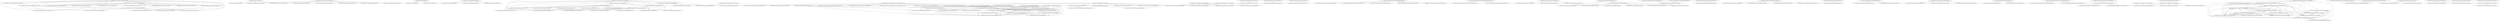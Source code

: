 digraph "ddg/ddg"
{
	"org.apache.commons.math3.geometry.euclidean.threed.Vector3D#95" -> "org.apache.commons.math3.geometry.euclidean.threed.Vector3D#286";
	"org.apache.commons.math3.geometry.euclidean.threed.Vector3D#95" -> "org.apache.commons.math3.geometry.euclidean.threed.Vector3D#249";
	"org.apache.commons.math3.geometry.euclidean.threed.Vector3D#95" -> "org.apache.commons.math3.geometry.euclidean.threed.Vector3D#137";
	"org.apache.commons.math3.geometry.euclidean.threed.Vector3D#95" -> "org.apache.commons.math3.geometry.euclidean.threed.Vector3D#453";
	"org.apache.commons.math3.geometry.euclidean.threed.Vector3D#95" -> "org.apache.commons.math3.geometry.euclidean.threed.Vector3D#151";
	"org.apache.commons.math3.geometry.euclidean.threed.Line#74" -> "org.apache.commons.math3.geometry.euclidean.threed.Line#163";
	"org.apache.commons.math3.geometry.euclidean.threed.Vector3D#151" -> "org.apache.commons.math3.geometry.euclidean.threed.Vector3D#286";
	"org.apache.commons.math3.geometry.euclidean.threed.Vector3D#137" -> "org.apache.commons.math3.geometry.euclidean.threed.Vector3D#453";
	"org.apache.commons.math3.geometry.euclidean.threed.Vector3D#137" -> "org.apache.commons.math3.geometry.euclidean.threed.Vector3D#151";
	"org.apache.commons.math3.geometry.euclidean.threed.Vector3D#151" -> "org.apache.commons.math3.geometry.euclidean.threed.Vector3D#243";
	"org.apache.commons.math3.geometry.euclidean.threed.Line#74" -> "org.apache.commons.math3.geometry.euclidean.threed.Line#95";
	"org.apache.commons.math3.geometry.euclidean.threed.Vector3D#137" -> "org.apache.commons.math3.geometry.euclidean.threed.Vector3D#243";
	"org.apache.commons.math3.geometry.euclidean.threed.Vector3D#137" -> "org.apache.commons.math3.geometry.euclidean.threed.Vector3D#321";
	"org.apache.commons.math3.geometry.euclidean.threed.Vector3D#137" -> "org.apache.commons.math3.geometry.euclidean.threed.Vector3D#462";
	"org.apache.commons.math3.geometry.euclidean.threed.Vector3D#95" -> "org.apache.commons.math3.geometry.euclidean.threed.Vector3D#462";
	"org.apache.commons.math3.util.FastMath#97" -> "org.apache.commons.math3.util.FastMath#1717";
	"org.apache.commons.math3.geometry.euclidean.threed.Vector3D#95" -> "org.apache.commons.math3.geometry.euclidean.threed.Vector3D#275";
	"org.apache.commons.math3.geometry.euclidean.threed.Vector3D#151" -> "org.apache.commons.math3.geometry.euclidean.threed.Vector3D#275";
	"org.apache.commons.math3.util.FastMath$CodyWaite#3808" -> "org.apache.commons.math3.util.FastMath$CodyWaite#3850";
	"org.apache.commons.math3.util.FastMath$CodyWaite#3808" -> "org.apache.commons.math3.util.FastMath$CodyWaite#3856";
	"org.apache.commons.math3.util.FastMath$CodyWaite#3808" -> "org.apache.commons.math3.util.FastMath$CodyWaite#3862";
	"org.apache.commons.math3.geometry.euclidean.threed.Line#74" -> "org.apache.commons.math3.geometry.euclidean.threed.Line#174";
	"org.apache.commons.math3.geometry.euclidean.threed.Vector3D#95" -> "org.apache.commons.math3.geometry.euclidean.threed.Vector3D#243";
	"org.apache.commons.math3.util.Precision#70" -> "org.apache.commons.math3.geometry.euclidean.threed.Line#174";
	"org.apache.commons.math3.geometry.euclidean.threed.Line#74" -> "org.apache.commons.math3.geometry.euclidean.threed.Line#194";
	"org.apache.commons.math3.util.Precision#70" -> "org.apache.commons.math3.geometry.euclidean.threed.Line#194";
	"org.apache.commons.math3.geometry.euclidean.threed.Vector3D#95" -> "org.apache.commons.math3.geometry.euclidean.threed.Vector3D#479";
	"org.apache.commons.math3.geometry.euclidean.threed.Vector3D#151" -> "org.apache.commons.math3.geometry.euclidean.threed.Vector3D#479";
	"org.apache.commons.math3.geometry.euclidean.threed.Vector3D#137" -> "org.apache.commons.math3.geometry.euclidean.threed.Vector3D#374";
	"org.apache.commons.math3.geometry.euclidean.threed.Line#74" -> "org.apache.commons.math3.geometry.euclidean.threed.Line#87";
	"org.apache.commons.math3.geometry.euclidean.threed.Vector3D#137" -> "org.apache.commons.math3.geometry.euclidean.threed.Vector3D#286";
	"org.apache.commons.math3.geometry.euclidean.threed.Vector3D#151" -> "org.apache.commons.math3.geometry.euclidean.threed.Vector3D#453";
	"org.apache.commons.math3.geometry.euclidean.threed.Vector3D#95" -> "org.apache.commons.math3.geometry.euclidean.threed.Vector3D#222";
	"org.apache.commons.math3.geometry.euclidean.threed.Vector3D#137" -> "org.apache.commons.math3.geometry.euclidean.threed.Vector3D#222";
	"org.apache.commons.math3.geometry.euclidean.threed.Line#74" -> "org.apache.commons.math3.geometry.euclidean.threed.Line#146";
	"org.apache.commons.math3.util.Precision#70" -> "org.apache.commons.math3.util.FastMath#365";
	"org.apache.commons.math3.util.FastMath#97" -> "org.apache.commons.math3.util.FastMath#2433";
	"org.apache.commons.math3.geometry.euclidean.threed.Plane#139" -> "org.apache.commons.math3.geometry.euclidean.threed.Plane#66";
	"org.apache.commons.math3.geometry.euclidean.threed.Plane#66" -> "org.apache.commons.math3.geometry.euclidean.threed.Plane#149";
	"org.apache.commons.math3.geometry.euclidean.threed.Plane#139" -> "org.apache.commons.math3.geometry.euclidean.threed.Plane#149";
	"org.apache.commons.math3.geometry.euclidean.threed.Plane#139" -> "org.apache.commons.math3.geometry.euclidean.threed.Plane#324";
	"org.apache.commons.math3.geometry.euclidean.threed.Plane#55" -> "org.apache.commons.math3.geometry.euclidean.threed.Plane#149";
	"org.apache.commons.math3.geometry.euclidean.threed.Plane#139" -> "org.apache.commons.math3.geometry.euclidean.threed.Plane#341";
	"org.apache.commons.math3.geometry.euclidean.threed.Vector3D#137" -> "org.apache.commons.math3.geometry.euclidean.threed.Vector3D#198";
	"org.apache.commons.math3.geometry.euclidean.threed.Vector3D#137" -> "org.apache.commons.math3.geometry.euclidean.threed.Vector3D#206";
	"org.apache.commons.math3.geometry.euclidean.threed.Vector3D#137" -> "org.apache.commons.math3.geometry.euclidean.threed.Vector3D#214";
	"org.apache.commons.math3.geometry.euclidean.threed.Plane#66" -> "org.apache.commons.math3.geometry.euclidean.threed.Plane#341";
	"org.apache.commons.math3.geometry.euclidean.threed.Plane#55" -> "org.apache.commons.math3.geometry.euclidean.threed.Plane#341";
	"org.apache.commons.math3.geometry.euclidean.threed.Vector3D#95" -> "org.apache.commons.math3.geometry.euclidean.threed.Vector3D#198";
	"org.apache.commons.math3.geometry.euclidean.threed.Vector3D#95" -> "org.apache.commons.math3.geometry.euclidean.threed.Vector3D#206";
	"org.apache.commons.math3.geometry.euclidean.threed.Vector3D#95" -> "org.apache.commons.math3.geometry.euclidean.threed.Vector3D#214";
	"org.apache.commons.math3.geometry.euclidean.threed.Plane#149" -> "org.apache.commons.math3.geometry.euclidean.threed.Plane#161";
	"org.apache.commons.math3.geometry.euclidean.threed.Plane#139" -> "org.apache.commons.math3.geometry.euclidean.threed.Plane#420";
	"org.apache.commons.math3.geometry.euclidean.threed.Plane#66" -> "org.apache.commons.math3.geometry.euclidean.threed.Plane#420";
	"org.apache.commons.math3.geometry.euclidean.threed.Plane#139" -> "org.apache.commons.math3.geometry.euclidean.threed.Plane#308";
	"org.apache.commons.math3.geometry.euclidean.oned.Vector1D#36" -> "org.apache.commons.math3.geometry.euclidean.threed.Plane#308";
	"org.apache.commons.math3.geometry.euclidean.oned.Vector1D#65" -> "org.apache.commons.math3.geometry.euclidean.oned.Vector1D#128";
	"org.apache.commons.math3.geometry.euclidean.threed.Line#74" -> "org.apache.commons.math3.geometry.euclidean.threed.Line#121";
	"org.apache.commons.math3.geometry.euclidean.threed.Plane#66" -> "org.apache.commons.math3.geometry.euclidean.threed.Plane#308";
	"org.apache.commons.math3.geometry.euclidean.threed.Plane#139" -> "org.apache.commons.math3.geometry.euclidean.threed.Plane#173";
	"org.apache.commons.math3.geometry.euclidean.threed.Plane#149" -> "org.apache.commons.math3.geometry.euclidean.threed.Plane#273";
	"org.apache.commons.math3.geometry.euclidean.threed.Rotation#175" -> "org.apache.commons.math3.geometry.euclidean.threed.Rotation#821";
	"org.apache.commons.math3.geometry.euclidean.threed.Plane#139" -> "org.apache.commons.math3.geometry.euclidean.threed.Plane#273";
	"org.apache.commons.math3.geometry.euclidean.threed.Plane#139" -> "org.apache.commons.math3.geometry.euclidean.threed.Plane#260";
	"org.apache.commons.math3.geometry.euclidean.threed.Plane#66" -> "org.apache.commons.math3.geometry.euclidean.threed.Plane#260";
	"org.apache.commons.math3.geometry.euclidean.threed.Vector3D#137" -> "org.apache.commons.math3.geometry.euclidean.threed.Vector3D#275";
	"org.apache.commons.math3.geometry.euclidean.threed.Plane#149" -> "org.apache.commons.math3.geometry.euclidean.threed.Plane#185";
	"org.apache.commons.math3.geometry.euclidean.threed.Plane#149" -> "org.apache.commons.math3.geometry.euclidean.threed.Plane#197";
	"org.apache.commons.math3.geometry.euclidean.threed.Plane#149" -> "org.apache.commons.math3.geometry.euclidean.threed.Plane#292";
	"org.apache.commons.math3.geometry.euclidean.threed.Plane#139" -> "org.apache.commons.math3.geometry.euclidean.threed.Plane#292";
	"org.apache.commons.math3.geometry.euclidean.threed.Vector3D#41" -> "org.apache.commons.math3.geometry.euclidean.threed.PolyhedronsSet#112";
	"org.apache.commons.math3.geometry.partitioning.AbstractRegion#51" -> "org.apache.commons.math3.geometry.partitioning.AbstractRegion#280";
	"org.apache.commons.math3.geometry.partitioning.BSPTree#93" -> "org.apache.commons.math3.geometry.partitioning.BSPTree#150";
	"org.apache.commons.math3.geometry.partitioning.BSPTree#93" -> "org.apache.commons.math3.geometry.partitioning.BSPTree#292";
	"org.apache.commons.math3.geometry.partitioning.AbstractSubHyperplane#50" -> "org.apache.commons.math3.geometry.partitioning.AbstractSubHyperplane#155";
	"org.apache.commons.math3.geometry.partitioning.AbstractRegion#51" -> "org.apache.commons.math3.geometry.partitioning.AbstractRegion#227";
	"org.apache.commons.math3.geometry.partitioning.BSPTree#93" -> "org.apache.commons.math3.geometry.partitioning.BSPTree#194";
	"org.apache.commons.math3.geometry.partitioning.BSPTree#93" -> "org.apache.commons.math3.geometry.partitioning.BSPTree#235";
	"org.apache.commons.math3.geometry.partitioning.BSPTree#150" -> "org.apache.commons.math3.geometry.partitioning.BSPTree#202";
	"org.apache.commons.math3.geometry.partitioning.BSPTree#150" -> "org.apache.commons.math3.geometry.partitioning.BSPTree#210";
	"org.apache.commons.math3.geometry.partitioning.BSPTree#82" -> "org.apache.commons.math3.geometry.partitioning.BSPTree#150";
	"org.apache.commons.math3.geometry.partitioning.BSPTree#150" -> "org.apache.commons.math3.geometry.partitioning.BSPTree#292";
	"org.apache.commons.math3.geometry.partitioning.AbstractSubHyperplane#50" -> "org.apache.commons.math3.geometry.partitioning.AbstractSubHyperplane#72";
	"org.apache.commons.math3.geometry.euclidean.threed.Plane#66" -> "org.apache.commons.math3.geometry.euclidean.threed.Plane#408";
	"org.apache.commons.math3.geometry.euclidean.threed.Plane#139" -> "org.apache.commons.math3.geometry.euclidean.threed.Plane#429";
	"org.apache.commons.math3.geometry.partitioning.SubHyperplane$SplitSubHyperplane#104" -> "org.apache.commons.math3.geometry.partitioning.SubHyperplane$SplitSubHyperplane#120";
	"org.apache.commons.math3.geometry.euclidean.oned.Vector1D#36" -> "org.apache.commons.math3.geometry.euclidean.threed.SubPlane#99";
	"org.apache.commons.math3.geometry.euclidean.threed.Plane#149" -> "org.apache.commons.math3.geometry.euclidean.threed.Plane#227";
	"org.apache.commons.math3.geometry.euclidean.twod.Vector2D#68" -> "org.apache.commons.math3.geometry.euclidean.twod.Vector2D#150";
	"org.apache.commons.math3.geometry.euclidean.twod.Vector2D#68" -> "org.apache.commons.math3.geometry.euclidean.twod.Vector2D#158";
	"org.apache.commons.math3.geometry.partitioning.AbstractSubHyperplane#50" -> "org.apache.commons.math3.geometry.partitioning.AbstractSubHyperplane#83";
	"org.apache.commons.math3.geometry.partitioning.BSPTree#93" -> "org.apache.commons.math3.geometry.partitioning.BSPTree#489";
	"org.apache.commons.math3.geometry.partitioning.BSPTree#93" -> "org.apache.commons.math3.geometry.partitioning.BSPTree#181";
	"org.apache.commons.math3.geometry.partitioning.BSPTree#115" -> "org.apache.commons.math3.geometry.partitioning.BSPTree#202";
	"org.apache.commons.math3.geometry.partitioning.BSPTree#115" -> "org.apache.commons.math3.geometry.partitioning.BSPTree#210";
	"org.apache.commons.math3.geometry.euclidean.threed.Plane#66" -> "org.apache.commons.math3.geometry.euclidean.threed.Plane#91";
	"org.apache.commons.math3.geometry.euclidean.threed.Plane#149" -> "org.apache.commons.math3.geometry.euclidean.threed.Plane#91";
	"org.apache.commons.math3.geometry.euclidean.threed.Plane#139" -> "org.apache.commons.math3.geometry.euclidean.threed.Plane#91";
	"org.apache.commons.math3.geometry.euclidean.threed.Plane#91" -> "org.apache.commons.math3.geometry.euclidean.threed.Plane#324";
	"org.apache.commons.math3.geometry.euclidean.threed.Plane#91" -> "org.apache.commons.math3.geometry.euclidean.threed.Plane#341";
	"org.apache.commons.math3.geometry.euclidean.threed.Plane#91" -> "org.apache.commons.math3.geometry.euclidean.threed.Plane#227";
	"org.apache.commons.math3.geometry.euclidean.threed.Plane#91" -> "org.apache.commons.math3.geometry.euclidean.threed.Plane#173";
	"org.apache.commons.math3.geometry.partitioning.AbstractRegion#67" -> "org.apache.commons.math3.geometry.partitioning.AbstractRegion#280";
	"org.apache.commons.math3.geometry.partitioning.BSPTree#115" -> "org.apache.commons.math3.geometry.partitioning.BSPTree#489";
	"org.apache.commons.math3.geometry.partitioning.Side#27" -> "org.apache.commons.math3.geometry.partitioning.Side#24";
	"org.apache.commons.math3.geometry.partitioning.Side#27" -> "org.apache.commons.math3.geometry.partitioning.BSPTree$1#496";
	"org.apache.commons.math3.geometry.partitioning.BSPTreeVisitor$Order#58" -> "org.apache.commons.math3.geometry.partitioning.BSPTreeVisitor$Order#54";
	"org.apache.commons.math3.geometry.partitioning.BSPTreeVisitor$Order#58" -> "org.apache.commons.math3.geometry.partitioning.BSPTree$1#496";
	"org.apache.commons.math3.geometry.partitioning.BSPTree$1#496" -> "org.apache.commons.math3.geometry.partitioning.BSPTree#489";
	"org.apache.commons.math3.geometry.euclidean.twod.Line#129" -> "org.apache.commons.math3.geometry.euclidean.twod.Line#198";
	"org.apache.commons.math3.geometry.euclidean.twod.Line#129" -> "org.apache.commons.math3.geometry.euclidean.twod.Line#230";
	"org.apache.commons.math3.geometry.partitioning.Side#27" -> "org.apache.commons.math3.geometry.euclidean.twod.SubLine#155";
	"org.apache.commons.math3.geometry.partitioning.Side#27" -> "org.apache.commons.math3.geometry.partitioning.BSPTree#489";
	"org.apache.commons.math3.geometry.partitioning.AbstractSubHyperplane#50" -> "org.apache.commons.math3.geometry.partitioning.AbstractSubHyperplane#36";
	"org.apache.commons.math3.geometry.partitioning.BSPTree#115" -> "org.apache.commons.math3.geometry.partitioning.BSPTree#336";
	"org.apache.commons.math3.geometry.partitioning.BSPTree#93" -> "org.apache.commons.math3.geometry.partitioning.BSPTree#336";
	"org.apache.commons.math3.geometry.partitioning.BSPTree#489" -> "org.apache.commons.math3.geometry.partitioning.BSPTree#210";
	"org.apache.commons.math3.geometry.partitioning.BSPTree#115" -> "org.apache.commons.math3.geometry.partitioning.BSPTree#194";
	"org.apache.commons.math3.geometry.partitioning.AbstractRegion#67" -> "org.apache.commons.math3.geometry.partitioning.AbstractRegion#227";
	"org.apache.commons.math3.geometry.euclidean.threed.Plane#91" -> "org.apache.commons.math3.geometry.euclidean.threed.Plane#408";
	"org.apache.commons.math3.geometry.euclidean.threed.Plane#91" -> "org.apache.commons.math3.geometry.euclidean.threed.Plane#429";
	"org.apache.commons.math3.geometry.euclidean.twod.Line#129" -> "org.apache.commons.math3.geometry.euclidean.twod.Line#299";
	"org.apache.commons.math3.geometry.euclidean.twod.Line#129" -> "org.apache.commons.math3.geometry.euclidean.twod.Line#181";
	"org.apache.commons.math3.geometry.partitioning.AbstractRegion#51" -> "org.apache.commons.math3.geometry.partitioning.AbstractRegion#447";
	"org.apache.commons.math3.geometry.partitioning.AbstractRegion$Sides#564" -> "org.apache.commons.math3.geometry.partitioning.AbstractRegion$Sides#571";
	"org.apache.commons.math3.geometry.partitioning.AbstractRegion$Sides#577" -> "org.apache.commons.math3.geometry.partitioning.AbstractRegion$Sides#584";
	"org.apache.commons.math3.geometry.partitioning.Side#27" -> "org.apache.commons.math3.geometry.partitioning.AbstractRegion#447";
	"org.apache.commons.math3.geometry.euclidean.twod.Line#129" -> "org.apache.commons.math3.geometry.euclidean.twod.Line#111";
	"org.apache.commons.math3.geometry.partitioning.SubHyperplane$SplitSubHyperplane#104" -> "org.apache.commons.math3.geometry.partitioning.SubHyperplane$SplitSubHyperplane#113";
	"org.apache.commons.math3.geometry.euclidean.twod.Line#111" -> "org.apache.commons.math3.geometry.euclidean.twod.Line#198";
	"org.apache.commons.math3.geometry.euclidean.twod.Line#111" -> "org.apache.commons.math3.geometry.euclidean.twod.Line#299";
	"org.apache.commons.math3.geometry.euclidean.twod.Line#111" -> "org.apache.commons.math3.geometry.euclidean.twod.Line#181";
	"org.apache.commons.math3.geometry.partitioning.AbstractRegion#67" -> "org.apache.commons.math3.geometry.partitioning.AbstractRegion#447";
	"org.apache.commons.math3.geometry.partitioning.Side#27" -> "org.apache.commons.math3.geometry.partitioning.AbstractRegion$3#197";
	"org.apache.commons.math3.geometry.partitioning.AbstractRegion$3#197" -> "org.apache.commons.math3.geometry.partitioning.AbstractRegion#471";
	"org.apache.commons.math3.geometry.euclidean.oned.OrientedPoint#42" -> "org.apache.commons.math3.geometry.euclidean.oned.OrientedPoint#94";
	"org.apache.commons.math3.geometry.euclidean.oned.OrientedPoint#42" -> "org.apache.commons.math3.geometry.euclidean.oned.OrientedPoint#58";
	"org.apache.commons.math3.geometry.partitioning.Side#27" -> "org.apache.commons.math3.geometry.euclidean.oned.SubOrientedPoint#58";
	"org.apache.commons.math3.geometry.partitioning.Side#27" -> "org.apache.commons.math3.geometry.partitioning.AbstractRegion#471";
	"org.apache.commons.math3.geometry.partitioning.AbstractRegion$Sides#556" -> "org.apache.commons.math3.geometry.partitioning.AbstractRegion$Sides#571";
	"org.apache.commons.math3.geometry.partitioning.BSPTree#489" -> "org.apache.commons.math3.geometry.partitioning.BSPTree#336";
	"org.apache.commons.math3.geometry.partitioning.BSPTree#489" -> "org.apache.commons.math3.geometry.partitioning.BSPTree#194";
	"org.apache.commons.math3.geometry.partitioning.BSPTree#150" -> "org.apache.commons.math3.geometry.partitioning.BSPTree#194";
	"org.apache.commons.math3.geometry.partitioning.BSPTree#225" -> "org.apache.commons.math3.geometry.partitioning.BSPTree#235";
	"org.apache.commons.math3.geometry.partitioning.BSPTree#150" -> "org.apache.commons.math3.geometry.partitioning.BSPTree#242";
	"org.apache.commons.math3.geometry.partitioning.BSPTree$1#496" -> "org.apache.commons.math3.geometry.partitioning.BSPTree#242";
	"org.apache.commons.math3.geometry.partitioning.BSPTreeVisitor$Order#58" -> "org.apache.commons.math3.geometry.partitioning.AbstractRegion$BoundaryBuilder#297";
	"org.apache.commons.math3.geometry.partitioning.BSPTree#82" -> "org.apache.commons.math3.geometry.partitioning.BSPTree#242";
	"org.apache.commons.math3.geometry.partitioning.BSPTree#82" -> "org.apache.commons.math3.geometry.partitioning.BSPTree#194";
	"org.apache.commons.math3.geometry.partitioning.AbstractRegion$3#197" -> "org.apache.commons.math3.geometry.partitioning.AbstractRegion$BoundaryBuilder#364";
	"org.apache.commons.math3.geometry.partitioning.Side#27" -> "org.apache.commons.math3.geometry.euclidean.threed.SubPlane#56";
	"org.apache.commons.math3.geometry.euclidean.oned.Vector1D#36" -> "org.apache.commons.math3.geometry.euclidean.threed.SubPlane#56";
	"org.apache.commons.math3.geometry.partitioning.BSPTree#489" -> "org.apache.commons.math3.geometry.partitioning.BSPTree#202";
	"org.apache.commons.math3.geometry.partitioning.AbstractSubHyperplane#50" -> "org.apache.commons.math3.geometry.partitioning.AbstractSubHyperplane#36";
	"org.apache.commons.math3.geometry.partitioning.BSPTree#115" -> "org.apache.commons.math3.geometry.partitioning.BSPTree#385";
	"org.apache.commons.math3.geometry.partitioning.BSPTree#489" -> "org.apache.commons.math3.geometry.partitioning.BSPTree#181";
	"org.apache.commons.math3.geometry.partitioning.BSPTree#115" -> "org.apache.commons.math3.geometry.partitioning.BSPTree#181";
	"org.apache.commons.math3.geometry.partitioning.BSPTree#489" -> "org.apache.commons.math3.geometry.partitioning.BSPTree#385";
	"org.apache.commons.math3.geometry.partitioning.BSPTree#93" -> "org.apache.commons.math3.geometry.partitioning.BSPTree#385";
	"org.apache.commons.math3.geometry.partitioning.BSPTree#115" -> "org.apache.commons.math3.geometry.partitioning.BSPTree#567";
	"org.apache.commons.math3.geometry.partitioning.BSPTree#93" -> "org.apache.commons.math3.geometry.partitioning.BSPTree#614";
	"org.apache.commons.math3.geometry.partitioning.BSPTree#115" -> "org.apache.commons.math3.geometry.partitioning.BSPTree#614";
	"org.apache.commons.math3.geometry.partitioning.BSPTree#567" -> "org.apache.commons.math3.geometry.partitioning.BSPTree#336";
	"org.apache.commons.math3.geometry.partitioning.BSPTree#614" -> "org.apache.commons.math3.geometry.partitioning.BSPTree#336";
	"org.apache.commons.math3.geometry.partitioning.BSPTree#489" -> "org.apache.commons.math3.geometry.partitioning.BSPTree#567";
	"org.apache.commons.math3.geometry.euclidean.oned.OrientedPoint#42" -> "org.apache.commons.math3.geometry.euclidean.oned.OrientedPoint#87";
	"org.apache.commons.math3.geometry.partitioning.BSPTree#93" -> "org.apache.commons.math3.geometry.partitioning.BSPTree#628";
	"org.apache.commons.math3.geometry.partitioning.BSPTree#489" -> "org.apache.commons.math3.geometry.partitioning.BSPTree#628";
	"org.apache.commons.math3.geometry.partitioning.BSPTree#115" -> "org.apache.commons.math3.geometry.partitioning.BSPTree#628";
	"org.apache.commons.math3.geometry.partitioning.BSPTree#628" -> "org.apache.commons.math3.geometry.partitioning.BSPTree#336";
	"org.apache.commons.math3.geometry.partitioning.BSPTree#115" -> "org.apache.commons.math3.geometry.partitioning.BSPTree#292";
	"org.apache.commons.math3.geometry.partitioning.RegionFactory#35" -> "org.apache.commons.math3.geometry.partitioning.RegionFactory#75";
	"org.apache.commons.math3.geometry.partitioning.BSPTree#385" -> "org.apache.commons.math3.geometry.partitioning.BSPTree#242";
	"org.apache.commons.math3.geometry.partitioning.BSPTreeVisitor$Order#58" -> "org.apache.commons.math3.geometry.partitioning.RegionFactory$NodesCleaner#234";
	"org.apache.commons.math3.geometry.partitioning.BSPTree#567" -> "org.apache.commons.math3.geometry.partitioning.BSPTree#242";
	"org.apache.commons.math3.geometry.partitioning.BSPTree#115" -> "org.apache.commons.math3.geometry.partitioning.BSPTree#242";
	"org.apache.commons.math3.geometry.partitioning.BSPTree#93" -> "org.apache.commons.math3.geometry.partitioning.BSPTree#242";
	"org.apache.commons.math3.geometry.partitioning.BSPTree#614" -> "org.apache.commons.math3.geometry.partitioning.BSPTree#242";
	"org.apache.commons.math3.geometry.partitioning.BSPTree#489" -> "org.apache.commons.math3.geometry.partitioning.BSPTree#242";
	"org.apache.commons.math3.geometry.partitioning.BSPTree#628" -> "org.apache.commons.math3.geometry.partitioning.BSPTree#242";
	"org.apache.commons.math3.geometry.partitioning.BSPTree#93" -> "org.apache.commons.math3.geometry.partitioning.BSPTree#567";
	"org.apache.commons.math3.geometry.euclidean.twod.Line#111" -> "org.apache.commons.math3.geometry.euclidean.twod.Line#230";
	"org.apache.commons.math3.geometry.euclidean.twod.Line#111" -> "org.apache.commons.math3.geometry.euclidean.twod.Line#242";
	"org.apache.commons.math3.geometry.partitioning.BSPTree#567" -> "org.apache.commons.math3.geometry.partitioning.BSPTree#385";
	"org.apache.commons.math3.geometry.partitioning.BSPTree#385" -> "org.apache.commons.math3.geometry.partitioning.BSPTree#567";
	"org.apache.commons.math3.geometry.partitioning.BSPTree#385" -> "org.apache.commons.math3.geometry.partitioning.BSPTree#292";
	"org.apache.commons.math3.geometry.partitioning.BSPTree#385" -> "org.apache.commons.math3.geometry.partitioning.BSPTree#336";
	"org.apache.commons.math3.geometry.partitioning.BSPTreeVisitor$Order#58" -> "org.apache.commons.math3.geometry.euclidean.threed.PolyhedronsSet$FacetsContributionVisitor#161";
	"org.apache.commons.math3.geometry.partitioning.BoundaryAttribute#57" -> "org.apache.commons.math3.geometry.partitioning.BoundaryAttribute#70";
	"org.apache.commons.math3.geometry.partitioning.BSPTree#115" -> "org.apache.commons.math3.geometry.partitioning.BSPTree#235";
	"org.apache.commons.math3.geometry.partitioning.BSPTreeVisitor$Order#58" -> "org.apache.commons.math3.geometry.euclidean.twod.PolygonsSet$SegmentsBuilder#814";
	"org.apache.commons.math3.geometry.euclidean.oned.OrientedPoint#42" -> "org.apache.commons.math3.geometry.euclidean.oned.OrientedPoint#102";
	"org.apache.commons.math3.geometry.partitioning.BSPTree#93" -> "org.apache.commons.math3.geometry.partitioning.BSPTree#312";
	"org.apache.commons.math3.geometry.partitioning.Region$Location#52" -> "org.apache.commons.math3.geometry.partitioning.AbstractRegion#265";
	"org.apache.commons.math3.geometry.partitioning.Region$Location#52" -> "org.apache.commons.math3.geometry.euclidean.oned.IntervalsSet#224";
	"org.apache.commons.math3.geometry.partitioning.BSPTree#115" -> "org.apache.commons.math3.geometry.partitioning.BSPTree#312";
	"org.apache.commons.math3.geometry.euclidean.oned.Interval#39" -> "org.apache.commons.math3.geometry.euclidean.oned.Interval#49";
	"org.apache.commons.math3.geometry.euclidean.twod.Line#111" -> "org.apache.commons.math3.geometry.euclidean.twod.Line#187";
	"org.apache.commons.math3.geometry.euclidean.oned.Interval#39" -> "org.apache.commons.math3.geometry.euclidean.oned.Interval#66";
	"org.apache.commons.math3.geometry.euclidean.twod.PolygonsSet$SegmentsBuilder#808" -> "org.apache.commons.math3.geometry.euclidean.twod.PolygonsSet$SegmentsBuilder#839";
	"org.apache.commons.math3.geometry.partitioning.utilities.OrderedTuple#132" -> "org.apache.commons.math3.geometry.partitioning.utilities.OrderedTuple#184";
	"org.apache.commons.math3.geometry.partitioning.utilities.OrderedTuple#132" -> "org.apache.commons.math3.geometry.partitioning.utilities.OrderedTuple#415";
	"org.apache.commons.math3.geometry.partitioning.utilities.OrderedTuple#184" -> "org.apache.commons.math3.geometry.partitioning.utilities.OrderedTuple#415";
	"org.apache.commons.math3.geometry.partitioning.utilities.AVLTree#54" -> "org.apache.commons.math3.geometry.partitioning.utilities.AVLTree#62";
	"org.apache.commons.math3.geometry.partitioning.utilities.AVLTree$Skew#204" -> "org.apache.commons.math3.geometry.partitioning.utilities.AVLTree$Node#245";
	"org.apache.commons.math3.geometry.partitioning.BoundaryAttribute#57" -> "org.apache.commons.math3.geometry.partitioning.BoundaryAttribute#81";
	"org.apache.commons.math3.geometry.partitioning.utilities.AVLTree$Node#245" -> "org.apache.commons.math3.geometry.partitioning.utilities.AVLTree$Node#349";
	"org.apache.commons.math3.geometry.euclidean.twod.PolygonsSet$ComparableSegment#755" -> "org.apache.commons.math3.geometry.euclidean.twod.PolygonsSet$ComparableSegment#777";
	"org.apache.commons.math3.geometry.partitioning.utilities.OrderedTuple#132" -> "org.apache.commons.math3.geometry.partitioning.utilities.OrderedTuple#248";
	"org.apache.commons.math3.geometry.partitioning.utilities.OrderedTuple#184" -> "org.apache.commons.math3.geometry.partitioning.utilities.OrderedTuple#248";
	"org.apache.commons.math3.geometry.partitioning.utilities.AVLTree$Skew#204" -> "org.apache.commons.math3.geometry.partitioning.utilities.AVLTree$Skew#202";
	"org.apache.commons.math3.geometry.partitioning.utilities.AVLTree$Skew#204" -> "org.apache.commons.math3.geometry.partitioning.utilities.AVLTree$1#426";
	"org.apache.commons.math3.geometry.partitioning.utilities.AVLTree$1#426" -> "org.apache.commons.math3.geometry.partitioning.utilities.AVLTree$Node#416";
	"org.apache.commons.math3.geometry.partitioning.utilities.AVLTree$Node#245" -> "org.apache.commons.math3.geometry.partitioning.utilities.AVLTree$Node#416";
	"org.apache.commons.math3.geometry.partitioning.utilities.AVLTree$Skew#204" -> "org.apache.commons.math3.geometry.partitioning.utilities.AVLTree$Node#416";
	"org.apache.commons.math3.geometry.partitioning.utilities.AVLTree$1#426" -> "org.apache.commons.math3.geometry.partitioning.utilities.AVLTree$Node#455";
	"org.apache.commons.math3.geometry.partitioning.utilities.AVLTree$Node#245" -> "org.apache.commons.math3.geometry.partitioning.utilities.AVLTree$Node#455";
	"org.apache.commons.math3.geometry.partitioning.utilities.AVLTree$Skew#204" -> "org.apache.commons.math3.geometry.partitioning.utilities.AVLTree$Node#455";
	"org.apache.commons.math3.geometry.partitioning.utilities.AVLTree$Node#349" -> "org.apache.commons.math3.geometry.partitioning.utilities.AVLTree$Node#416";
	"org.apache.commons.math3.geometry.partitioning.utilities.AVLTree$Node#455" -> "org.apache.commons.math3.geometry.partitioning.utilities.AVLTree$Node#416";
	"org.apache.commons.math3.geometry.partitioning.utilities.AVLTree$Node#245" -> "org.apache.commons.math3.geometry.partitioning.utilities.AVLTree$Node#611";
	"org.apache.commons.math3.geometry.partitioning.utilities.AVLTree$Node#349" -> "org.apache.commons.math3.geometry.partitioning.utilities.AVLTree$Node#611";
	"org.apache.commons.math3.geometry.partitioning.utilities.AVLTree$Node#245" -> "org.apache.commons.math3.geometry.partitioning.utilities.AVLTree$Node#586";
	"org.apache.commons.math3.geometry.partitioning.utilities.AVLTree$Node#349" -> "org.apache.commons.math3.geometry.partitioning.utilities.AVLTree$Node#586";
	"org.apache.commons.math3.geometry.partitioning.utilities.AVLTree$Node#611" -> "org.apache.commons.math3.geometry.partitioning.utilities.AVLTree$Node#586";
	"org.apache.commons.math3.geometry.partitioning.utilities.AVLTree$Node#586" -> "org.apache.commons.math3.geometry.partitioning.utilities.AVLTree$Node#416";
	"org.apache.commons.math3.geometry.partitioning.utilities.AVLTree$Node#586" -> "org.apache.commons.math3.geometry.partitioning.utilities.AVLTree$Node#349";
	"org.apache.commons.math3.geometry.partitioning.utilities.AVLTree$Node#416" -> "org.apache.commons.math3.geometry.partitioning.utilities.AVLTree$Node#455";
	"org.apache.commons.math3.geometry.euclidean.twod.PolygonsSet$SegmentsBuilder#808" -> "org.apache.commons.math3.geometry.euclidean.twod.PolygonsSet$SegmentsBuilder#860";
	"org.apache.commons.math3.geometry.partitioning.utilities.AVLTree#62" -> "org.apache.commons.math3.geometry.partitioning.utilities.AVLTree#103";
	"org.apache.commons.math3.geometry.partitioning.utilities.AVLTree#62" -> "org.apache.commons.math3.geometry.partitioning.utilities.AVLTree#124";
	"org.apache.commons.math3.geometry.partitioning.utilities.AVLTree$Node#586" -> "org.apache.commons.math3.geometry.partitioning.utilities.AVLTree$Node#274";
	"org.apache.commons.math3.geometry.partitioning.utilities.AVLTree$Node#611" -> "org.apache.commons.math3.geometry.partitioning.utilities.AVLTree$Node#274";
	"org.apache.commons.math3.geometry.partitioning.utilities.AVLTree$Node#611" -> "org.apache.commons.math3.geometry.partitioning.utilities.AVLTree$Node#257";
	"org.apache.commons.math3.geometry.euclidean.twod.Segment#41" -> "org.apache.commons.math3.geometry.euclidean.twod.Segment#51";
	"org.apache.commons.math3.geometry.euclidean.twod.Segment#41" -> "org.apache.commons.math3.geometry.euclidean.twod.Segment#58";
	"org.apache.commons.math3.geometry.partitioning.utilities.AVLTree$Node#586" -> "org.apache.commons.math3.geometry.partitioning.utilities.AVLTree$Node#370";
	"org.apache.commons.math3.geometry.partitioning.utilities.AVLTree$Node#611" -> "org.apache.commons.math3.geometry.partitioning.utilities.AVLTree$Node#370";
	"org.apache.commons.math3.geometry.partitioning.utilities.AVLTree$1#426" -> "org.apache.commons.math3.geometry.partitioning.utilities.AVLTree$Node#494";
	"org.apache.commons.math3.geometry.partitioning.utilities.AVLTree$Node#455" -> "org.apache.commons.math3.geometry.partitioning.utilities.AVLTree$Node#494";
	"org.apache.commons.math3.geometry.partitioning.utilities.AVLTree$Node#586" -> "org.apache.commons.math3.geometry.partitioning.utilities.AVLTree$Node#494";
	"org.apache.commons.math3.geometry.partitioning.utilities.AVLTree$Skew#204" -> "org.apache.commons.math3.geometry.partitioning.utilities.AVLTree$Node#494";
	"org.apache.commons.math3.geometry.partitioning.utilities.AVLTree$Node#586" -> "org.apache.commons.math3.geometry.partitioning.utilities.AVLTree$Node#611";
	"org.apache.commons.math3.geometry.partitioning.utilities.AVLTree$Node#370" -> "org.apache.commons.math3.geometry.partitioning.utilities.AVLTree$Node#611";
	"org.apache.commons.math3.geometry.partitioning.utilities.AVLTree$Node#611" -> "org.apache.commons.math3.geometry.partitioning.utilities.AVLTree$Node#494";
	"org.apache.commons.math3.geometry.partitioning.utilities.AVLTree$Node#245" -> "org.apache.commons.math3.geometry.partitioning.utilities.AVLTree$Node#370";
	"org.apache.commons.math3.geometry.euclidean.twod.Vector2D#68" -> "org.apache.commons.math3.geometry.euclidean.twod.Vector2D#261";
	"org.apache.commons.math3.geometry.partitioning.utilities.AVLTree#62" -> "org.apache.commons.math3.geometry.partitioning.utilities.AVLTree#152";
	"org.apache.commons.math3.geometry.partitioning.utilities.AVLTree$Node#611" -> "org.apache.commons.math3.geometry.partitioning.utilities.AVLTree$Node#224";
	"org.apache.commons.math3.geometry.euclidean.twod.PolygonsSet$ComparableSegment#771" -> "org.apache.commons.math3.geometry.euclidean.twod.PolygonsSet$ComparableSegment#777";
	"org.apache.commons.math3.geometry.partitioning.utilities.AVLTree$Node#611" -> "org.apache.commons.math3.geometry.partitioning.utilities.AVLTree$Node#224";
	"org.apache.commons.math3.geometry.partitioning.utilities.AVLTree$Node#611" -> "org.apache.commons.math3.geometry.partitioning.utilities.AVLTree$Node#327";
	"org.apache.commons.math3.geometry.partitioning.utilities.AVLTree$Node#245" -> "org.apache.commons.math3.geometry.partitioning.utilities.AVLTree$Node#327";
	"org.apache.commons.math3.geometry.partitioning.utilities.AVLTree$Node#370" -> "org.apache.commons.math3.geometry.partitioning.utilities.AVLTree$Node#224";
	"org.apache.commons.math3.geometry.partitioning.utilities.AVLTree$Node#245" -> "org.apache.commons.math3.geometry.partitioning.utilities.AVLTree$Node#274";
	"org.apache.commons.math3.geometry.partitioning.utilities.AVLTree$Node#245" -> "org.apache.commons.math3.geometry.partitioning.utilities.AVLTree$Node#257";
	"org.apache.commons.math3.geometry.partitioning.utilities.AVLTree$1#426" -> "org.apache.commons.math3.geometry.partitioning.utilities.AVLTree$Node#539";
	"org.apache.commons.math3.geometry.partitioning.utilities.AVLTree$Node#494" -> "org.apache.commons.math3.geometry.partitioning.utilities.AVLTree$Node#539";
	"org.apache.commons.math3.geometry.partitioning.utilities.AVLTree$Skew#204" -> "org.apache.commons.math3.geometry.partitioning.utilities.AVLTree$Node#539";
	"org.apache.commons.math3.geometry.partitioning.utilities.AVLTree$Node#370" -> "org.apache.commons.math3.geometry.partitioning.utilities.AVLTree$Node#224";
	"org.apache.commons.math3.geometry.partitioning.utilities.AVLTree$Node#370" -> "org.apache.commons.math3.geometry.partitioning.utilities.AVLTree$Node#257";
	"org.apache.commons.math3.geometry.partitioning.utilities.AVLTree$Node#370" -> "org.apache.commons.math3.geometry.partitioning.utilities.AVLTree$Node#327";
	"org.apache.commons.math3.geometry.partitioning.utilities.AVLTree#47" -> "org.apache.commons.math3.geometry.partitioning.utilities.AVLTree#103";
	"org.apache.commons.math3.geometry.partitioning.AbstractRegion#422" -> "org.apache.commons.math3.geometry.partitioning.AbstractRegion#412";
	"org.apache.commons.math3.geometry.partitioning.AbstractRegion#437" -> "org.apache.commons.math3.geometry.partitioning.AbstractRegion#427";
	"org.apache.commons.math3.geometry.euclidean.threed.Plane#91" -> "org.apache.commons.math3.geometry.euclidean.threed.Plane#237";
	"org.apache.commons.math3.geometry.euclidean.threed.Vector3D#95" -> "org.apache.commons.math3.geometry.euclidean.threed.Vector3D#168";
	"org.apache.commons.math3.geometry.euclidean.threed.Vector3D#137" -> "org.apache.commons.math3.geometry.euclidean.threed.Vector3D#168";
	"org.apache.commons.math3.geometry.euclidean.threed.Vector3D#168" -> "org.apache.commons.math3.geometry.euclidean.threed.Vector3D#453";
	"org.apache.commons.math3.geometry.partitioning.AbstractRegion#437" -> "org.apache.commons.math3.geometry.partitioning.AbstractRegion#412";
	"org.apache.commons.math3.geometry.euclidean.threed.Vector3D#168" -> "org.apache.commons.math3.geometry.euclidean.threed.Vector3D#151";
	"org.apache.commons.math3.geometry.partitioning.utilities.AVLTree$Node#349" -> "org.apache.commons.math3.geometry.partitioning.utilities.AVLTree$Node#274";
	"org.apache.commons.math3.geometry.partitioning.utilities.AVLTree$Node#349" -> "org.apache.commons.math3.geometry.partitioning.utilities.AVLTree$Node#370";
	"org.apache.commons.math3.geometry.partitioning.utilities.AVLTree$Node#416" -> "org.apache.commons.math3.geometry.partitioning.utilities.AVLTree$Node#494";
	"org.apache.commons.math3.geometry.partitioning.utilities.AVLTree$Node#586" -> "org.apache.commons.math3.geometry.partitioning.utilities.AVLTree$Node#224";
	"org.apache.commons.math3.geometry.partitioning.utilities.AVLTree$Node#586" -> "org.apache.commons.math3.geometry.partitioning.utilities.AVLTree$Node#224";
	"org.apache.commons.math3.geometry.partitioning.utilities.AVLTree$Node#245" -> "org.apache.commons.math3.geometry.partitioning.utilities.AVLTree$Node#224";
	"org.apache.commons.math3.geometry.partitioning.utilities.AVLTree$Node#245" -> "org.apache.commons.math3.geometry.partitioning.utilities.AVLTree$Node#224";
	"org.apache.commons.math3.geometry.partitioning.utilities.AVLTree$Node#586" -> "org.apache.commons.math3.geometry.partitioning.utilities.AVLTree$Node#257";
	"org.apache.commons.math3.geometry.partitioning.utilities.AVLTree$Node#586" -> "org.apache.commons.math3.geometry.partitioning.utilities.AVLTree$Node#327";
	"org.apache.commons.math3.geometry.partitioning.utilities.AVLTree$Node#539" -> "org.apache.commons.math3.geometry.partitioning.utilities.AVLTree$Node#494";
	"org.apache.commons.math3.geometry.partitioning.utilities.AVLTree$Node#349" -> "org.apache.commons.math3.geometry.partitioning.utilities.AVLTree$Node#494";
	"org.apache.commons.math3.geometry.partitioning.utilities.AVLTree$Node#611" -> "org.apache.commons.math3.geometry.partitioning.utilities.AVLTree$Node#224";
	"org.apache.commons.math3.geometry.partitioning.utilities.AVLTree$Node#245" -> "org.apache.commons.math3.geometry.partitioning.utilities.AVLTree$Node#494";
	"org.apache.commons.math3.geometry.partitioning.utilities.AVLTree$Node#349" -> "org.apache.commons.math3.geometry.partitioning.utilities.AVLTree$Node#455";
	"org.apache.commons.math3.geometry.partitioning.utilities.AVLTree$Node#611" -> "org.apache.commons.math3.geometry.partitioning.utilities.AVLTree$Node#455";
	"org.apache.commons.math3.geometry.partitioning.utilities.AVLTree$Node#611" -> "org.apache.commons.math3.geometry.partitioning.utilities.AVLTree$Node#349";
	"org.apache.commons.math3.geometry.euclidean.threed.Vector3D#151" -> "org.apache.commons.math3.geometry.euclidean.threed.Vector3D#137";
	"org.apache.commons.math3.geometry.partitioning.BSPTreeVisitor$Order#58" -> "org.apache.commons.math3.geometry.partitioning.BoundarySizeVisitor#39";
	"org.apache.commons.math3.geometry.partitioning.BoundarySizeVisitor#33" -> "org.apache.commons.math3.geometry.partitioning.BoundarySizeVisitor#45";
	"org.apache.commons.math3.geometry.partitioning.AbstractSubHyperplane#50" -> "org.apache.commons.math3.geometry.partitioning.AbstractSubHyperplane#88";
	"org.apache.commons.math3.geometry.partitioning.BoundarySizeVisitor#45" -> "org.apache.commons.math3.geometry.partitioning.BoundarySizeVisitor#63";
	"org.apache.commons.math3.geometry.partitioning.Region$Location#52" -> "org.apache.commons.math3.geometry.euclidean.threed.PolyhedronsSetTest#41";
	"org.apache.commons.math3.geometry.partitioning.AbstractRegion#67" -> "org.apache.commons.math3.geometry.partitioning.AbstractRegion#254";
}

